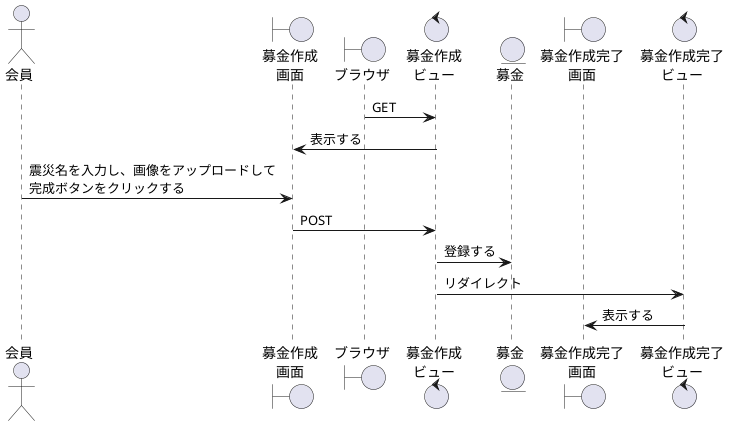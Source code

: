 @startuml Fundraising
actor "会員" as user
boundary "募金作成\n画面" as Fundraisings
boundary "ブラウザ" as brz
control "募金作成\nビュー" as Fundraisingv
entity "募金" as Fundraising
boundary "募金作成完了\n画面" as Fundraisingoks
control "募金作成完了\nビュー" as Fundraisingokv

brz -> Fundraisingv:GET
Fundraisings <- Fundraisingv:表示する
user -> Fundraisings:震災名を入力し、画像をアップロードして\n完成ボタンをクリックする
Fundraisings -> Fundraisingv:POST
Fundraisingv -> Fundraising:登録する
Fundraisingv -> Fundraisingokv:リダイレクト
Fundraisingoks <- Fundraisingokv:表示する
@enduml